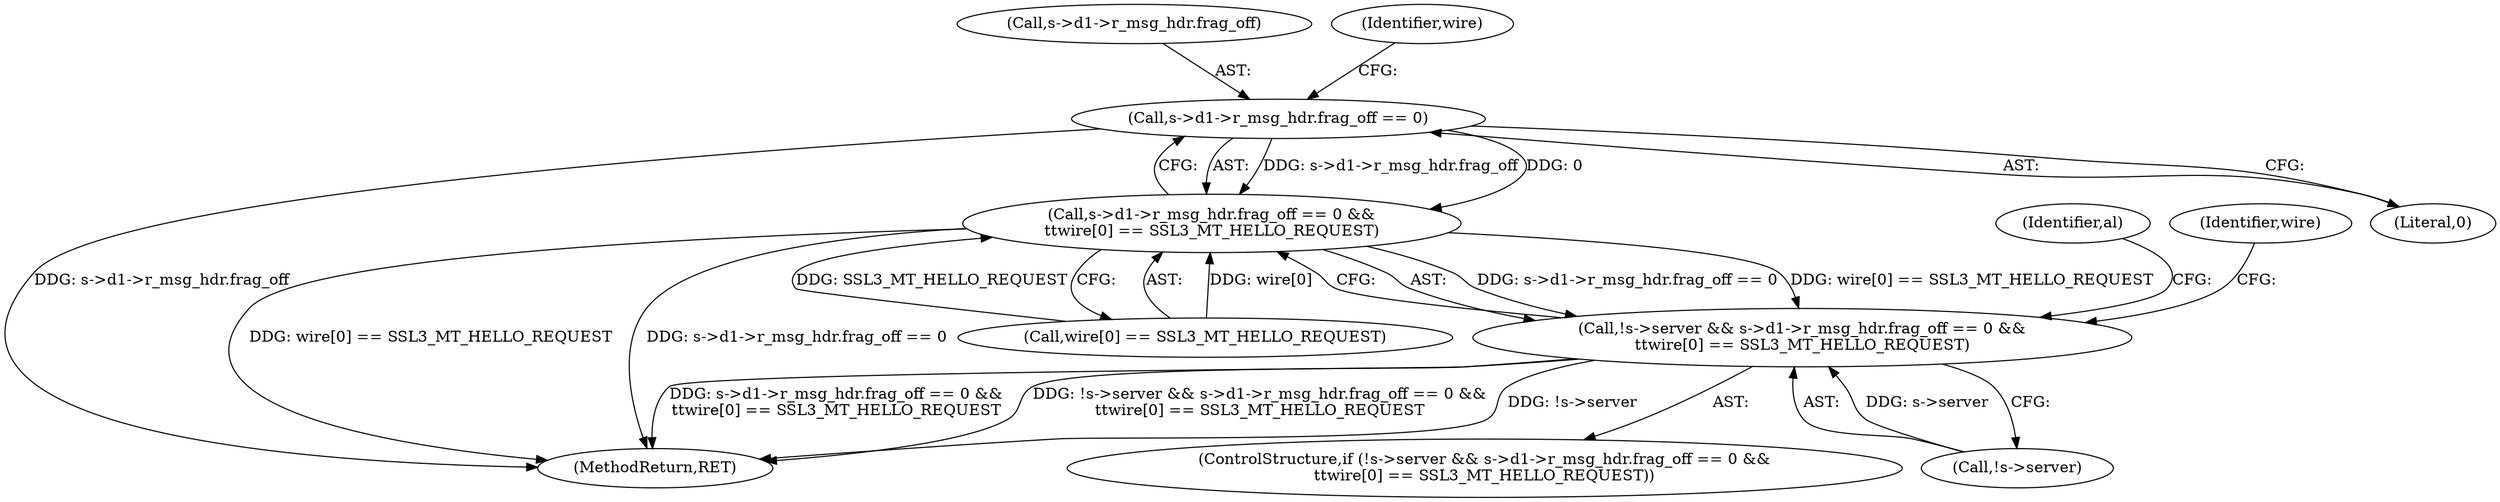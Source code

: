 digraph "0_openssl_d3152655d5319ce883c8e3ac4b99f8de4c59d846@pointer" {
"1000243" [label="(Call,s->d1->r_msg_hdr.frag_off == 0)"];
"1000242" [label="(Call,s->d1->r_msg_hdr.frag_off == 0 &&\n\t\twire[0] == SSL3_MT_HELLO_REQUEST)"];
"1000237" [label="(Call,!s->server && s->d1->r_msg_hdr.frag_off == 0 &&\n\t\twire[0] == SSL3_MT_HELLO_REQUEST)"];
"1000238" [label="(Call,!s->server)"];
"1000243" [label="(Call,s->d1->r_msg_hdr.frag_off == 0)"];
"1000412" [label="(MethodReturn,RET)"];
"1000236" [label="(ControlStructure,if (!s->server && s->d1->r_msg_hdr.frag_off == 0 &&\n\t\twire[0] == SSL3_MT_HELLO_REQUEST))"];
"1000244" [label="(Call,s->d1->r_msg_hdr.frag_off)"];
"1000254" [label="(Identifier,wire)"];
"1000262" [label="(Identifier,wire)"];
"1000251" [label="(Literal,0)"];
"1000310" [label="(Identifier,al)"];
"1000242" [label="(Call,s->d1->r_msg_hdr.frag_off == 0 &&\n\t\twire[0] == SSL3_MT_HELLO_REQUEST)"];
"1000237" [label="(Call,!s->server && s->d1->r_msg_hdr.frag_off == 0 &&\n\t\twire[0] == SSL3_MT_HELLO_REQUEST)"];
"1000252" [label="(Call,wire[0] == SSL3_MT_HELLO_REQUEST)"];
"1000243" -> "1000242"  [label="AST: "];
"1000243" -> "1000251"  [label="CFG: "];
"1000244" -> "1000243"  [label="AST: "];
"1000251" -> "1000243"  [label="AST: "];
"1000254" -> "1000243"  [label="CFG: "];
"1000242" -> "1000243"  [label="CFG: "];
"1000243" -> "1000412"  [label="DDG: s->d1->r_msg_hdr.frag_off"];
"1000243" -> "1000242"  [label="DDG: s->d1->r_msg_hdr.frag_off"];
"1000243" -> "1000242"  [label="DDG: 0"];
"1000242" -> "1000237"  [label="AST: "];
"1000242" -> "1000252"  [label="CFG: "];
"1000252" -> "1000242"  [label="AST: "];
"1000237" -> "1000242"  [label="CFG: "];
"1000242" -> "1000412"  [label="DDG: wire[0] == SSL3_MT_HELLO_REQUEST"];
"1000242" -> "1000412"  [label="DDG: s->d1->r_msg_hdr.frag_off == 0"];
"1000242" -> "1000237"  [label="DDG: s->d1->r_msg_hdr.frag_off == 0"];
"1000242" -> "1000237"  [label="DDG: wire[0] == SSL3_MT_HELLO_REQUEST"];
"1000252" -> "1000242"  [label="DDG: wire[0]"];
"1000252" -> "1000242"  [label="DDG: SSL3_MT_HELLO_REQUEST"];
"1000237" -> "1000236"  [label="AST: "];
"1000237" -> "1000238"  [label="CFG: "];
"1000238" -> "1000237"  [label="AST: "];
"1000262" -> "1000237"  [label="CFG: "];
"1000310" -> "1000237"  [label="CFG: "];
"1000237" -> "1000412"  [label="DDG: !s->server && s->d1->r_msg_hdr.frag_off == 0 &&\n\t\twire[0] == SSL3_MT_HELLO_REQUEST"];
"1000237" -> "1000412"  [label="DDG: !s->server"];
"1000237" -> "1000412"  [label="DDG: s->d1->r_msg_hdr.frag_off == 0 &&\n\t\twire[0] == SSL3_MT_HELLO_REQUEST"];
"1000238" -> "1000237"  [label="DDG: s->server"];
}

